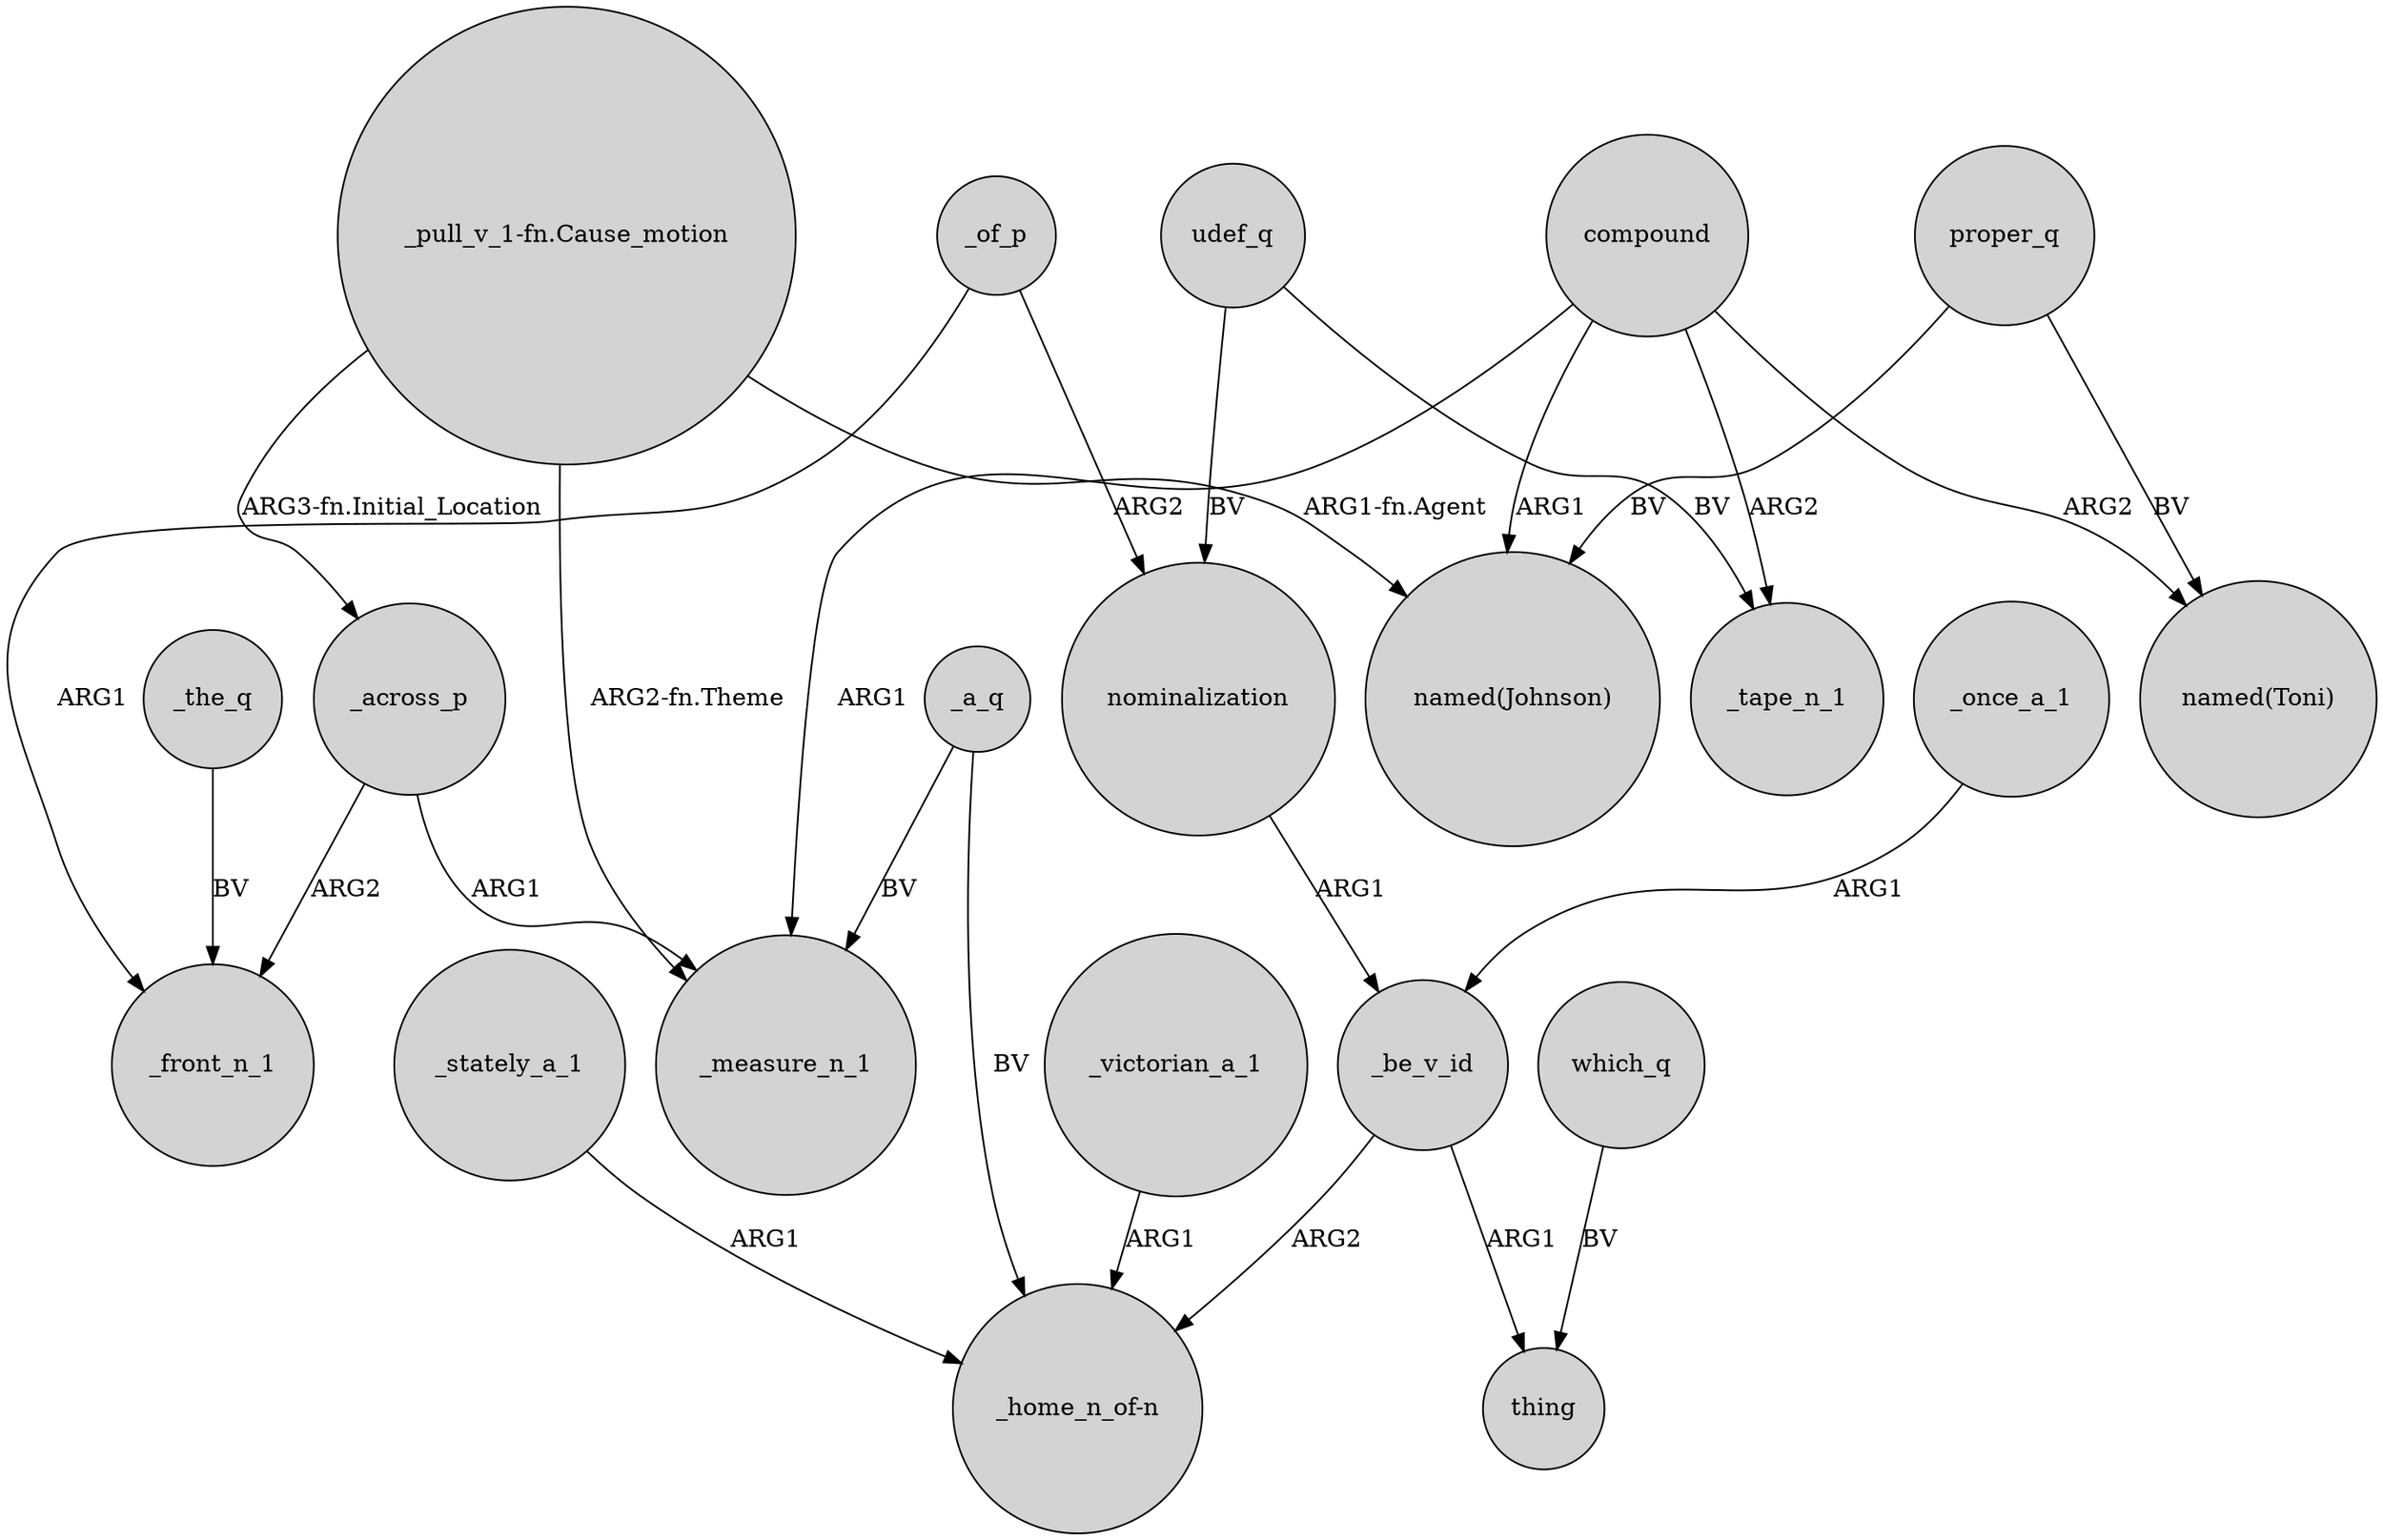 digraph {
	node [shape=circle style=filled]
	_of_p -> _front_n_1 [label=ARG1]
	compound -> "named(Johnson)" [label=ARG1]
	_the_q -> _front_n_1 [label=BV]
	_a_q -> "_home_n_of-n" [label=BV]
	compound -> _tape_n_1 [label=ARG2]
	"_pull_v_1-fn.Cause_motion" -> "named(Johnson)" [label="ARG1-fn.Agent"]
	_across_p -> _front_n_1 [label=ARG2]
	_be_v_id -> "_home_n_of-n" [label=ARG2]
	_once_a_1 -> _be_v_id [label=ARG1]
	"_pull_v_1-fn.Cause_motion" -> _measure_n_1 [label="ARG2-fn.Theme"]
	"_pull_v_1-fn.Cause_motion" -> _across_p [label="ARG3-fn.Initial_Location"]
	compound -> _measure_n_1 [label=ARG1]
	_a_q -> _measure_n_1 [label=BV]
	_victorian_a_1 -> "_home_n_of-n" [label=ARG1]
	proper_q -> "named(Toni)" [label=BV]
	proper_q -> "named(Johnson)" [label=BV]
	_of_p -> nominalization [label=ARG2]
	nominalization -> _be_v_id [label=ARG1]
	which_q -> thing [label=BV]
	_be_v_id -> thing [label=ARG1]
	udef_q -> nominalization [label=BV]
	_stately_a_1 -> "_home_n_of-n" [label=ARG1]
	compound -> "named(Toni)" [label=ARG2]
	_across_p -> _measure_n_1 [label=ARG1]
	udef_q -> _tape_n_1 [label=BV]
}
